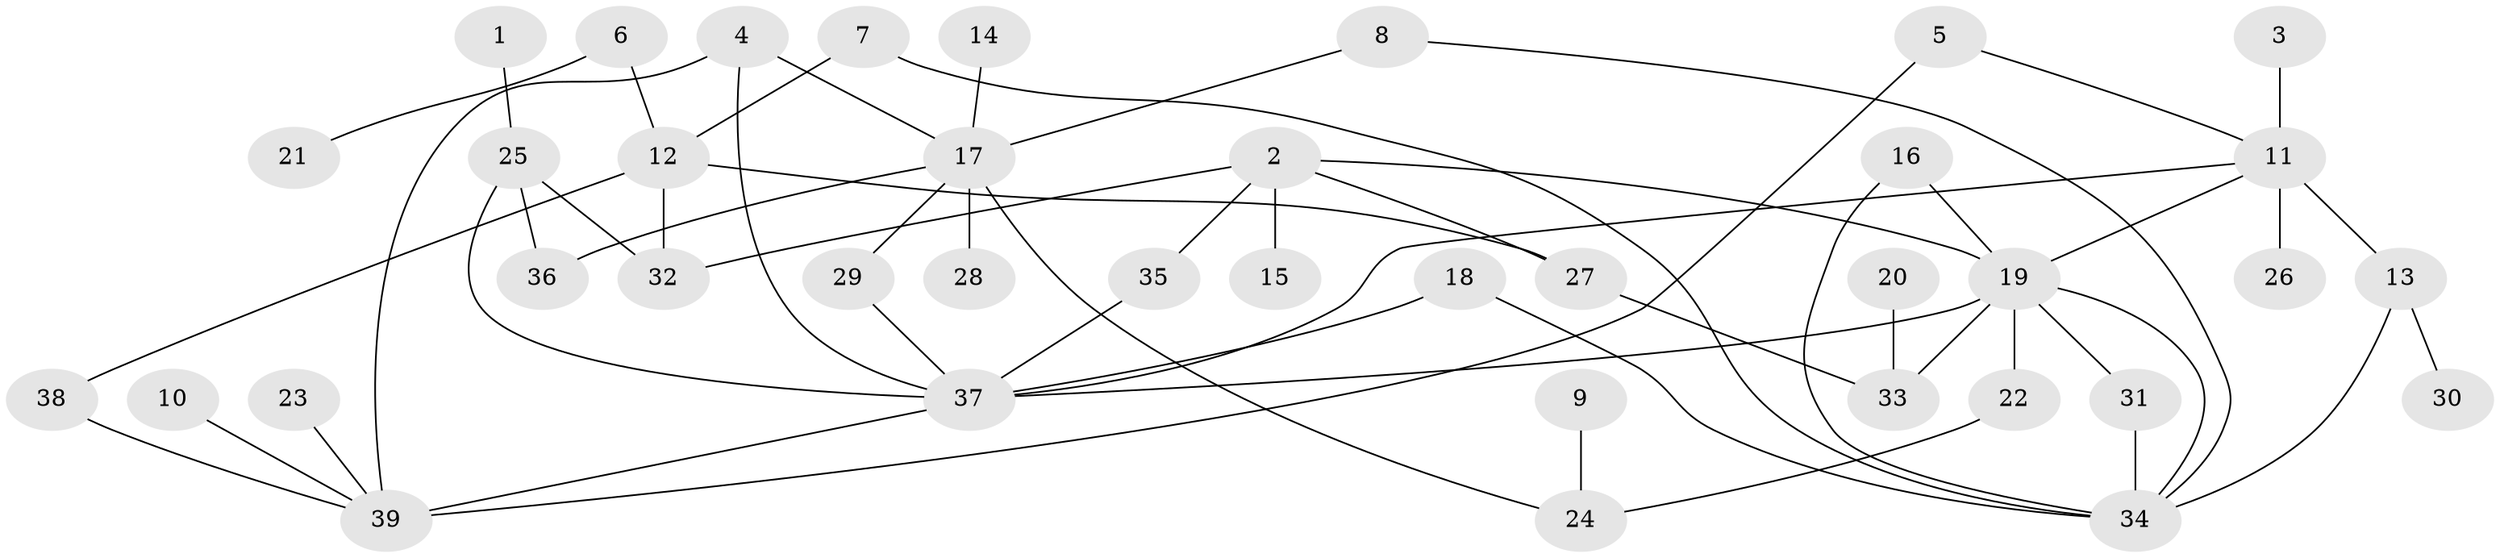 // original degree distribution, {6: 0.025974025974025976, 1: 0.4805194805194805, 8: 0.025974025974025976, 5: 0.03896103896103896, 11: 0.012987012987012988, 9: 0.025974025974025976, 3: 0.15584415584415584, 4: 0.025974025974025976, 7: 0.012987012987012988, 2: 0.19480519480519481}
// Generated by graph-tools (version 1.1) at 2025/01/03/09/25 03:01:53]
// undirected, 39 vertices, 55 edges
graph export_dot {
graph [start="1"]
  node [color=gray90,style=filled];
  1;
  2;
  3;
  4;
  5;
  6;
  7;
  8;
  9;
  10;
  11;
  12;
  13;
  14;
  15;
  16;
  17;
  18;
  19;
  20;
  21;
  22;
  23;
  24;
  25;
  26;
  27;
  28;
  29;
  30;
  31;
  32;
  33;
  34;
  35;
  36;
  37;
  38;
  39;
  1 -- 25 [weight=1.0];
  2 -- 15 [weight=1.0];
  2 -- 19 [weight=1.0];
  2 -- 27 [weight=1.0];
  2 -- 32 [weight=1.0];
  2 -- 35 [weight=1.0];
  3 -- 11 [weight=1.0];
  4 -- 17 [weight=1.0];
  4 -- 37 [weight=1.0];
  4 -- 39 [weight=2.0];
  5 -- 11 [weight=1.0];
  5 -- 39 [weight=1.0];
  6 -- 12 [weight=1.0];
  6 -- 21 [weight=1.0];
  7 -- 12 [weight=1.0];
  7 -- 34 [weight=1.0];
  8 -- 17 [weight=1.0];
  8 -- 34 [weight=1.0];
  9 -- 24 [weight=1.0];
  10 -- 39 [weight=1.0];
  11 -- 13 [weight=1.0];
  11 -- 19 [weight=1.0];
  11 -- 26 [weight=1.0];
  11 -- 37 [weight=1.0];
  12 -- 27 [weight=1.0];
  12 -- 32 [weight=1.0];
  12 -- 38 [weight=1.0];
  13 -- 30 [weight=1.0];
  13 -- 34 [weight=1.0];
  14 -- 17 [weight=1.0];
  16 -- 19 [weight=1.0];
  16 -- 34 [weight=1.0];
  17 -- 24 [weight=1.0];
  17 -- 28 [weight=1.0];
  17 -- 29 [weight=1.0];
  17 -- 36 [weight=1.0];
  18 -- 34 [weight=1.0];
  18 -- 37 [weight=1.0];
  19 -- 22 [weight=1.0];
  19 -- 31 [weight=1.0];
  19 -- 33 [weight=1.0];
  19 -- 34 [weight=1.0];
  19 -- 37 [weight=2.0];
  20 -- 33 [weight=1.0];
  22 -- 24 [weight=1.0];
  23 -- 39 [weight=1.0];
  25 -- 32 [weight=1.0];
  25 -- 36 [weight=1.0];
  25 -- 37 [weight=1.0];
  27 -- 33 [weight=1.0];
  29 -- 37 [weight=1.0];
  31 -- 34 [weight=1.0];
  35 -- 37 [weight=1.0];
  37 -- 39 [weight=1.0];
  38 -- 39 [weight=1.0];
}

